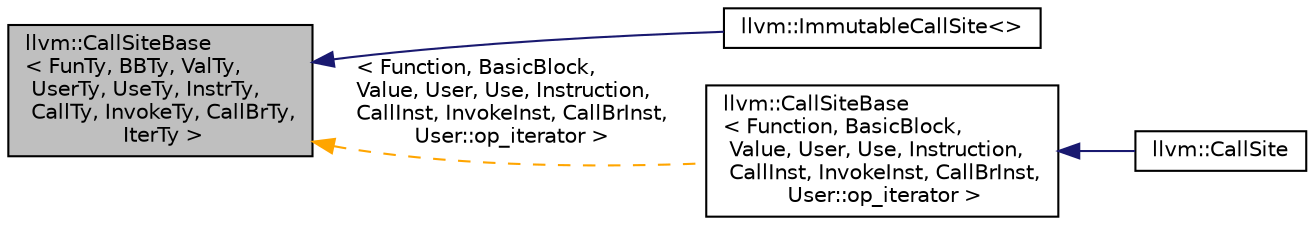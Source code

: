 digraph "llvm::CallSiteBase&lt; FunTy, BBTy, ValTy, UserTy, UseTy, InstrTy, CallTy, InvokeTy, CallBrTy, IterTy &gt;"
{
 // LATEX_PDF_SIZE
  bgcolor="transparent";
  edge [fontname="Helvetica",fontsize="10",labelfontname="Helvetica",labelfontsize="10"];
  node [fontname="Helvetica",fontsize="10",shape="box"];
  rankdir="LR";
  Node1 [label="llvm::CallSiteBase\l\< FunTy, BBTy, ValTy,\l UserTy, UseTy, InstrTy,\l CallTy, InvokeTy, CallBrTy,\l IterTy \>",height=0.2,width=0.4,color="black", fillcolor="grey75", style="filled", fontcolor="black",tooltip=" "];
  Node1 -> Node2 [dir="back",color="midnightblue",fontsize="10",style="solid",fontname="Helvetica"];
  Node2 [label="llvm::ImmutableCallSite\<\>",height=0.2,width=0.4,color="black",URL="$classllvm_1_1ImmutableCallSite.html",tooltip="Establish a view to a call site for examination."];
  Node1 -> Node3 [dir="back",color="orange",fontsize="10",style="dashed",label=" \< Function, BasicBlock,\l Value, User, Use, Instruction,\l CallInst, InvokeInst, CallBrInst,\l User::op_iterator \>" ,fontname="Helvetica"];
  Node3 [label="llvm::CallSiteBase\l\< Function, BasicBlock,\l Value, User, Use, Instruction,\l CallInst, InvokeInst, CallBrInst,\l User::op_iterator \>",height=0.2,width=0.4,color="black",URL="$classllvm_1_1CallSiteBase.html",tooltip=" "];
  Node3 -> Node4 [dir="back",color="midnightblue",fontsize="10",style="solid",fontname="Helvetica"];
  Node4 [label="llvm::CallSite",height=0.2,width=0.4,color="black",URL="$classllvm_1_1CallSite.html",tooltip=" "];
}

